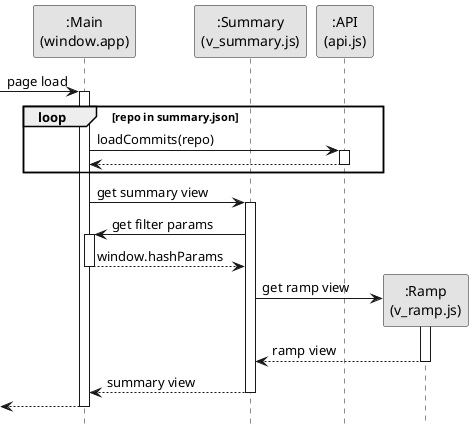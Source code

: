 @startuml
hide footbox
skinparam monochrome true
skinparam Shadowing false

Participant ":Main\n(window.app)" as main
Participant ":Summary\n(v_summary.js)" as summary
Participant ":API\n(api.js)" as api
Participant ":Ramp\n(v_ramp.js)" as ramp

-> main : page load
activate main

loop repo in summary.json

main -> api : loadCommits(repo)
activate api

api --> main
deactivate api

end

main -> summary : get summary view
activate summary

summary -> main : get filter params
activate main

main --> summary : window.hashParams
deactivate main

create ramp
summary -> ramp : get ramp view
activate ramp

ramp --> summary : ramp view
deactivate ramp

summary --> main : summary view
deactivate summary

<-- main
deactivate main
@enduml
